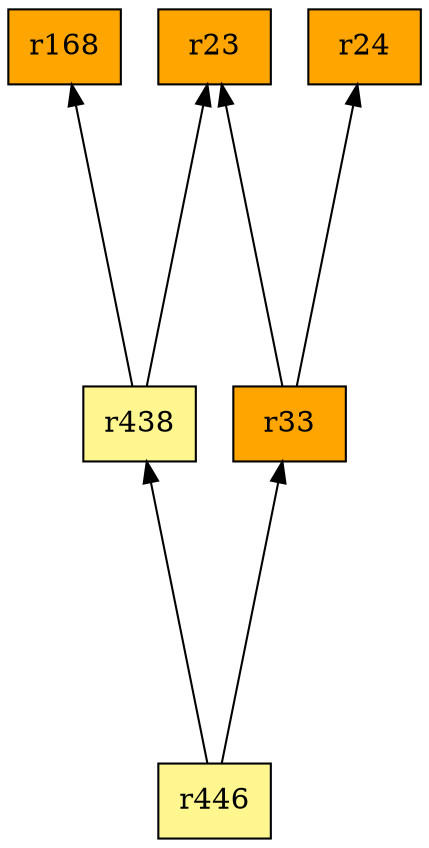 digraph G {
rankdir=BT;ranksep="2.0";
"r438" [shape=record,fillcolor=khaki1,style=filled,label="{r438}"];
"r446" [shape=record,fillcolor=khaki1,style=filled,label="{r446}"];
"r168" [shape=record,fillcolor=orange,style=filled,label="{r168}"];
"r24" [shape=record,fillcolor=orange,style=filled,label="{r24}"];
"r23" [shape=record,fillcolor=orange,style=filled,label="{r23}"];
"r33" [shape=record,fillcolor=orange,style=filled,label="{r33}"];
"r438" -> "r23"
"r438" -> "r168"
"r446" -> "r438"
"r446" -> "r33"
"r33" -> "r24"
"r33" -> "r23"
}